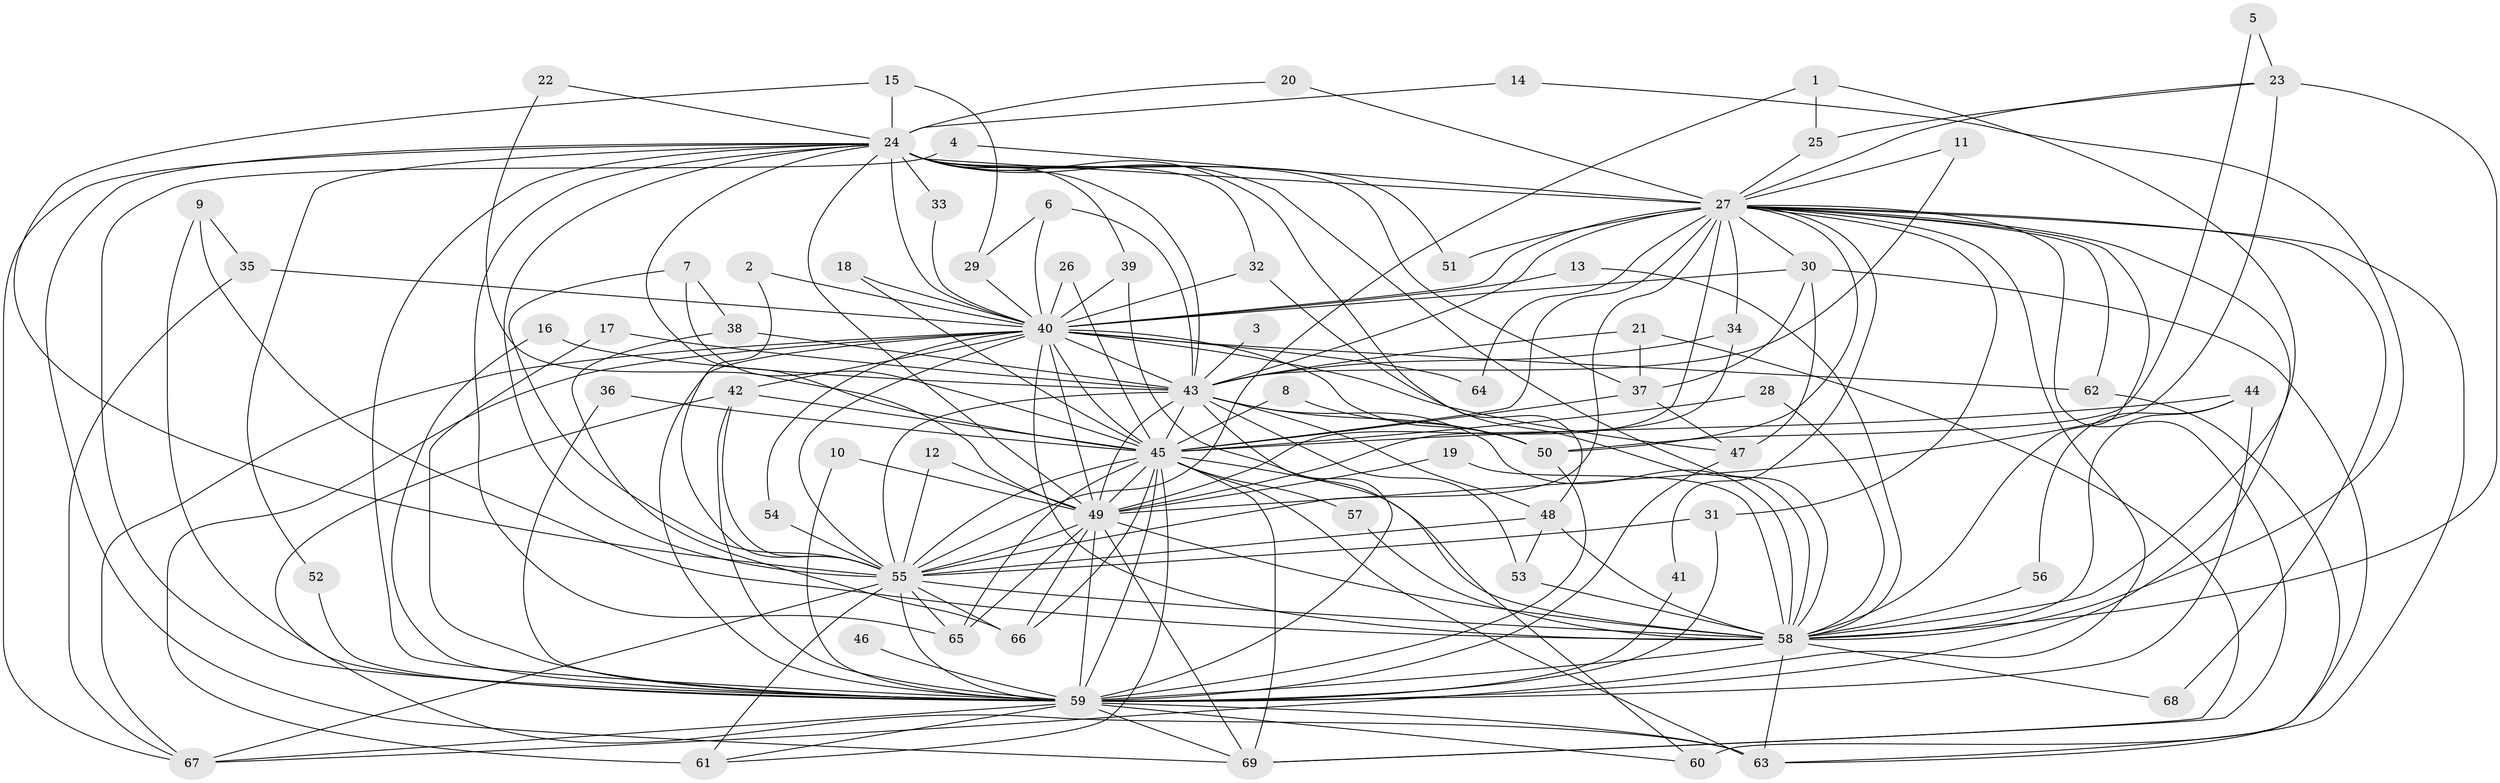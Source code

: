 // original degree distribution, {26: 0.014492753623188406, 28: 0.007246376811594203, 27: 0.007246376811594203, 21: 0.014492753623188406, 25: 0.007246376811594203, 33: 0.007246376811594203, 14: 0.007246376811594203, 29: 0.007246376811594203, 3: 0.2246376811594203, 4: 0.13043478260869565, 6: 0.021739130434782608, 2: 0.5144927536231884, 7: 0.007246376811594203, 5: 0.028985507246376812}
// Generated by graph-tools (version 1.1) at 2025/49/03/09/25 03:49:32]
// undirected, 69 vertices, 190 edges
graph export_dot {
graph [start="1"]
  node [color=gray90,style=filled];
  1;
  2;
  3;
  4;
  5;
  6;
  7;
  8;
  9;
  10;
  11;
  12;
  13;
  14;
  15;
  16;
  17;
  18;
  19;
  20;
  21;
  22;
  23;
  24;
  25;
  26;
  27;
  28;
  29;
  30;
  31;
  32;
  33;
  34;
  35;
  36;
  37;
  38;
  39;
  40;
  41;
  42;
  43;
  44;
  45;
  46;
  47;
  48;
  49;
  50;
  51;
  52;
  53;
  54;
  55;
  56;
  57;
  58;
  59;
  60;
  61;
  62;
  63;
  64;
  65;
  66;
  67;
  68;
  69;
  1 -- 25 [weight=1.0];
  1 -- 55 [weight=1.0];
  1 -- 58 [weight=1.0];
  2 -- 40 [weight=1.0];
  2 -- 55 [weight=1.0];
  3 -- 43 [weight=1.0];
  4 -- 27 [weight=1.0];
  4 -- 59 [weight=1.0];
  5 -- 23 [weight=1.0];
  5 -- 50 [weight=1.0];
  6 -- 29 [weight=1.0];
  6 -- 40 [weight=2.0];
  6 -- 43 [weight=1.0];
  7 -- 38 [weight=1.0];
  7 -- 45 [weight=1.0];
  7 -- 55 [weight=1.0];
  8 -- 45 [weight=1.0];
  8 -- 50 [weight=1.0];
  9 -- 35 [weight=1.0];
  9 -- 58 [weight=1.0];
  9 -- 59 [weight=1.0];
  10 -- 49 [weight=1.0];
  10 -- 59 [weight=1.0];
  11 -- 27 [weight=1.0];
  11 -- 43 [weight=1.0];
  12 -- 49 [weight=1.0];
  12 -- 55 [weight=1.0];
  13 -- 40 [weight=1.0];
  13 -- 58 [weight=1.0];
  14 -- 24 [weight=1.0];
  14 -- 58 [weight=1.0];
  15 -- 24 [weight=1.0];
  15 -- 29 [weight=1.0];
  15 -- 55 [weight=1.0];
  16 -- 43 [weight=1.0];
  16 -- 59 [weight=1.0];
  17 -- 43 [weight=1.0];
  17 -- 59 [weight=1.0];
  18 -- 40 [weight=1.0];
  18 -- 45 [weight=1.0];
  19 -- 49 [weight=1.0];
  19 -- 58 [weight=1.0];
  20 -- 24 [weight=1.0];
  20 -- 27 [weight=1.0];
  21 -- 37 [weight=1.0];
  21 -- 43 [weight=1.0];
  21 -- 69 [weight=1.0];
  22 -- 24 [weight=1.0];
  22 -- 49 [weight=1.0];
  23 -- 25 [weight=1.0];
  23 -- 27 [weight=1.0];
  23 -- 49 [weight=1.0];
  23 -- 58 [weight=1.0];
  24 -- 27 [weight=3.0];
  24 -- 32 [weight=1.0];
  24 -- 33 [weight=1.0];
  24 -- 37 [weight=1.0];
  24 -- 39 [weight=1.0];
  24 -- 40 [weight=1.0];
  24 -- 43 [weight=1.0];
  24 -- 45 [weight=1.0];
  24 -- 48 [weight=1.0];
  24 -- 49 [weight=1.0];
  24 -- 51 [weight=1.0];
  24 -- 52 [weight=1.0];
  24 -- 55 [weight=1.0];
  24 -- 58 [weight=1.0];
  24 -- 59 [weight=1.0];
  24 -- 65 [weight=1.0];
  24 -- 67 [weight=1.0];
  24 -- 69 [weight=1.0];
  25 -- 27 [weight=1.0];
  26 -- 40 [weight=1.0];
  26 -- 45 [weight=1.0];
  27 -- 30 [weight=1.0];
  27 -- 31 [weight=1.0];
  27 -- 34 [weight=1.0];
  27 -- 40 [weight=4.0];
  27 -- 41 [weight=1.0];
  27 -- 43 [weight=2.0];
  27 -- 45 [weight=3.0];
  27 -- 49 [weight=2.0];
  27 -- 50 [weight=1.0];
  27 -- 51 [weight=1.0];
  27 -- 55 [weight=2.0];
  27 -- 58 [weight=2.0];
  27 -- 59 [weight=2.0];
  27 -- 62 [weight=1.0];
  27 -- 63 [weight=1.0];
  27 -- 64 [weight=1.0];
  27 -- 67 [weight=1.0];
  27 -- 68 [weight=1.0];
  27 -- 69 [weight=1.0];
  28 -- 45 [weight=1.0];
  28 -- 58 [weight=1.0];
  29 -- 40 [weight=1.0];
  30 -- 37 [weight=1.0];
  30 -- 40 [weight=2.0];
  30 -- 47 [weight=1.0];
  30 -- 60 [weight=1.0];
  31 -- 55 [weight=1.0];
  31 -- 59 [weight=1.0];
  32 -- 40 [weight=1.0];
  32 -- 58 [weight=1.0];
  33 -- 40 [weight=1.0];
  34 -- 43 [weight=1.0];
  34 -- 49 [weight=1.0];
  35 -- 40 [weight=1.0];
  35 -- 67 [weight=1.0];
  36 -- 45 [weight=1.0];
  36 -- 59 [weight=1.0];
  37 -- 45 [weight=1.0];
  37 -- 47 [weight=1.0];
  38 -- 43 [weight=1.0];
  38 -- 66 [weight=1.0];
  39 -- 40 [weight=1.0];
  39 -- 60 [weight=1.0];
  40 -- 42 [weight=1.0];
  40 -- 43 [weight=1.0];
  40 -- 45 [weight=1.0];
  40 -- 47 [weight=1.0];
  40 -- 49 [weight=1.0];
  40 -- 50 [weight=1.0];
  40 -- 54 [weight=1.0];
  40 -- 55 [weight=1.0];
  40 -- 58 [weight=1.0];
  40 -- 59 [weight=2.0];
  40 -- 61 [weight=1.0];
  40 -- 62 [weight=1.0];
  40 -- 64 [weight=1.0];
  40 -- 67 [weight=1.0];
  41 -- 59 [weight=1.0];
  42 -- 45 [weight=1.0];
  42 -- 55 [weight=1.0];
  42 -- 59 [weight=1.0];
  42 -- 63 [weight=1.0];
  43 -- 45 [weight=3.0];
  43 -- 48 [weight=1.0];
  43 -- 49 [weight=1.0];
  43 -- 50 [weight=1.0];
  43 -- 53 [weight=1.0];
  43 -- 55 [weight=1.0];
  43 -- 58 [weight=1.0];
  43 -- 59 [weight=2.0];
  44 -- 45 [weight=1.0];
  44 -- 56 [weight=1.0];
  44 -- 58 [weight=1.0];
  44 -- 59 [weight=1.0];
  45 -- 49 [weight=1.0];
  45 -- 55 [weight=2.0];
  45 -- 57 [weight=1.0];
  45 -- 58 [weight=1.0];
  45 -- 59 [weight=1.0];
  45 -- 61 [weight=1.0];
  45 -- 63 [weight=1.0];
  45 -- 65 [weight=1.0];
  45 -- 66 [weight=1.0];
  45 -- 69 [weight=1.0];
  46 -- 59 [weight=1.0];
  47 -- 59 [weight=2.0];
  48 -- 53 [weight=1.0];
  48 -- 55 [weight=1.0];
  48 -- 58 [weight=2.0];
  49 -- 55 [weight=1.0];
  49 -- 58 [weight=1.0];
  49 -- 59 [weight=2.0];
  49 -- 65 [weight=2.0];
  49 -- 66 [weight=1.0];
  49 -- 69 [weight=1.0];
  50 -- 59 [weight=1.0];
  52 -- 59 [weight=1.0];
  53 -- 58 [weight=1.0];
  54 -- 55 [weight=1.0];
  55 -- 58 [weight=2.0];
  55 -- 59 [weight=2.0];
  55 -- 61 [weight=2.0];
  55 -- 65 [weight=1.0];
  55 -- 66 [weight=1.0];
  55 -- 67 [weight=1.0];
  56 -- 58 [weight=1.0];
  57 -- 58 [weight=1.0];
  58 -- 59 [weight=1.0];
  58 -- 63 [weight=1.0];
  58 -- 68 [weight=1.0];
  59 -- 60 [weight=1.0];
  59 -- 61 [weight=1.0];
  59 -- 63 [weight=1.0];
  59 -- 67 [weight=1.0];
  59 -- 69 [weight=1.0];
  62 -- 63 [weight=1.0];
}
